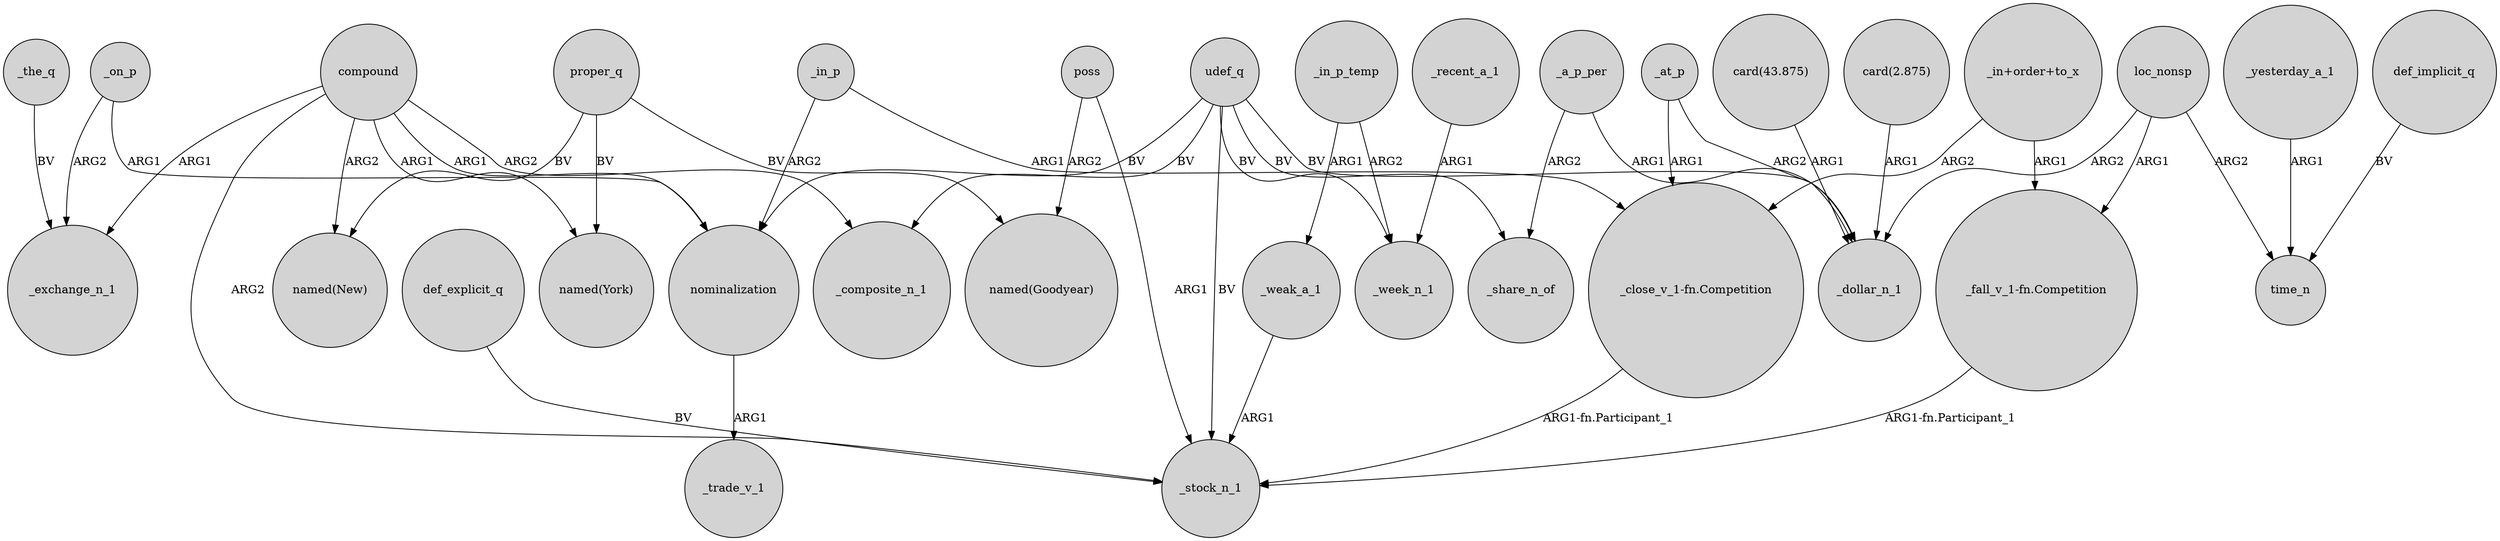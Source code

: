digraph {
	node [shape=circle style=filled]
	_on_p -> nominalization [label=ARG1]
	"_in+order+to_x" -> "_fall_v_1-fn.Competition" [label=ARG1]
	loc_nonsp -> _dollar_n_1 [label=ARG2]
	_at_p -> "_close_v_1-fn.Competition" [label=ARG1]
	compound -> "named(New)" [label=ARG2]
	"_close_v_1-fn.Competition" -> _stock_n_1 [label="ARG1-fn.Participant_1"]
	_in_p_temp -> _week_n_1 [label=ARG2]
	proper_q -> "named(New)" [label=BV]
	loc_nonsp -> "_fall_v_1-fn.Competition" [label=ARG1]
	udef_q -> nominalization [label=BV]
	"card(43.875)" -> _dollar_n_1 [label=ARG1]
	def_explicit_q -> _stock_n_1 [label=BV]
	_recent_a_1 -> _week_n_1 [label=ARG1]
	_yesterday_a_1 -> time_n [label=ARG1]
	_on_p -> _exchange_n_1 [label=ARG2]
	compound -> _exchange_n_1 [label=ARG1]
	proper_q -> "named(Goodyear)" [label=BV]
	proper_q -> "named(York)" [label=BV]
	compound -> nominalization [label=ARG1]
	udef_q -> _week_n_1 [label=BV]
	udef_q -> _stock_n_1 [label=BV]
	_at_p -> _dollar_n_1 [label=ARG2]
	_a_p_per -> _share_n_of [label=ARG2]
	udef_q -> _share_n_of [label=BV]
	compound -> _stock_n_1 [label=ARG2]
	poss -> _stock_n_1 [label=ARG1]
	udef_q -> _dollar_n_1 [label=BV]
	"_fall_v_1-fn.Competition" -> _stock_n_1 [label="ARG1-fn.Participant_1"]
	_in_p_temp -> _weak_a_1 [label=ARG1]
	_a_p_per -> _dollar_n_1 [label=ARG1]
	"_in+order+to_x" -> "_close_v_1-fn.Competition" [label=ARG2]
	udef_q -> _composite_n_1 [label=BV]
	_weak_a_1 -> _stock_n_1 [label=ARG1]
	"card(2.875)" -> _dollar_n_1 [label=ARG1]
	loc_nonsp -> time_n [label=ARG2]
	compound -> "named(York)" [label=ARG1]
	_the_q -> _exchange_n_1 [label=BV]
	_in_p -> nominalization [label=ARG2]
	poss -> "named(Goodyear)" [label=ARG2]
	_in_p -> "_close_v_1-fn.Competition" [label=ARG1]
	compound -> _composite_n_1 [label=ARG2]
	def_implicit_q -> time_n [label=BV]
	nominalization -> _trade_v_1 [label=ARG1]
}
